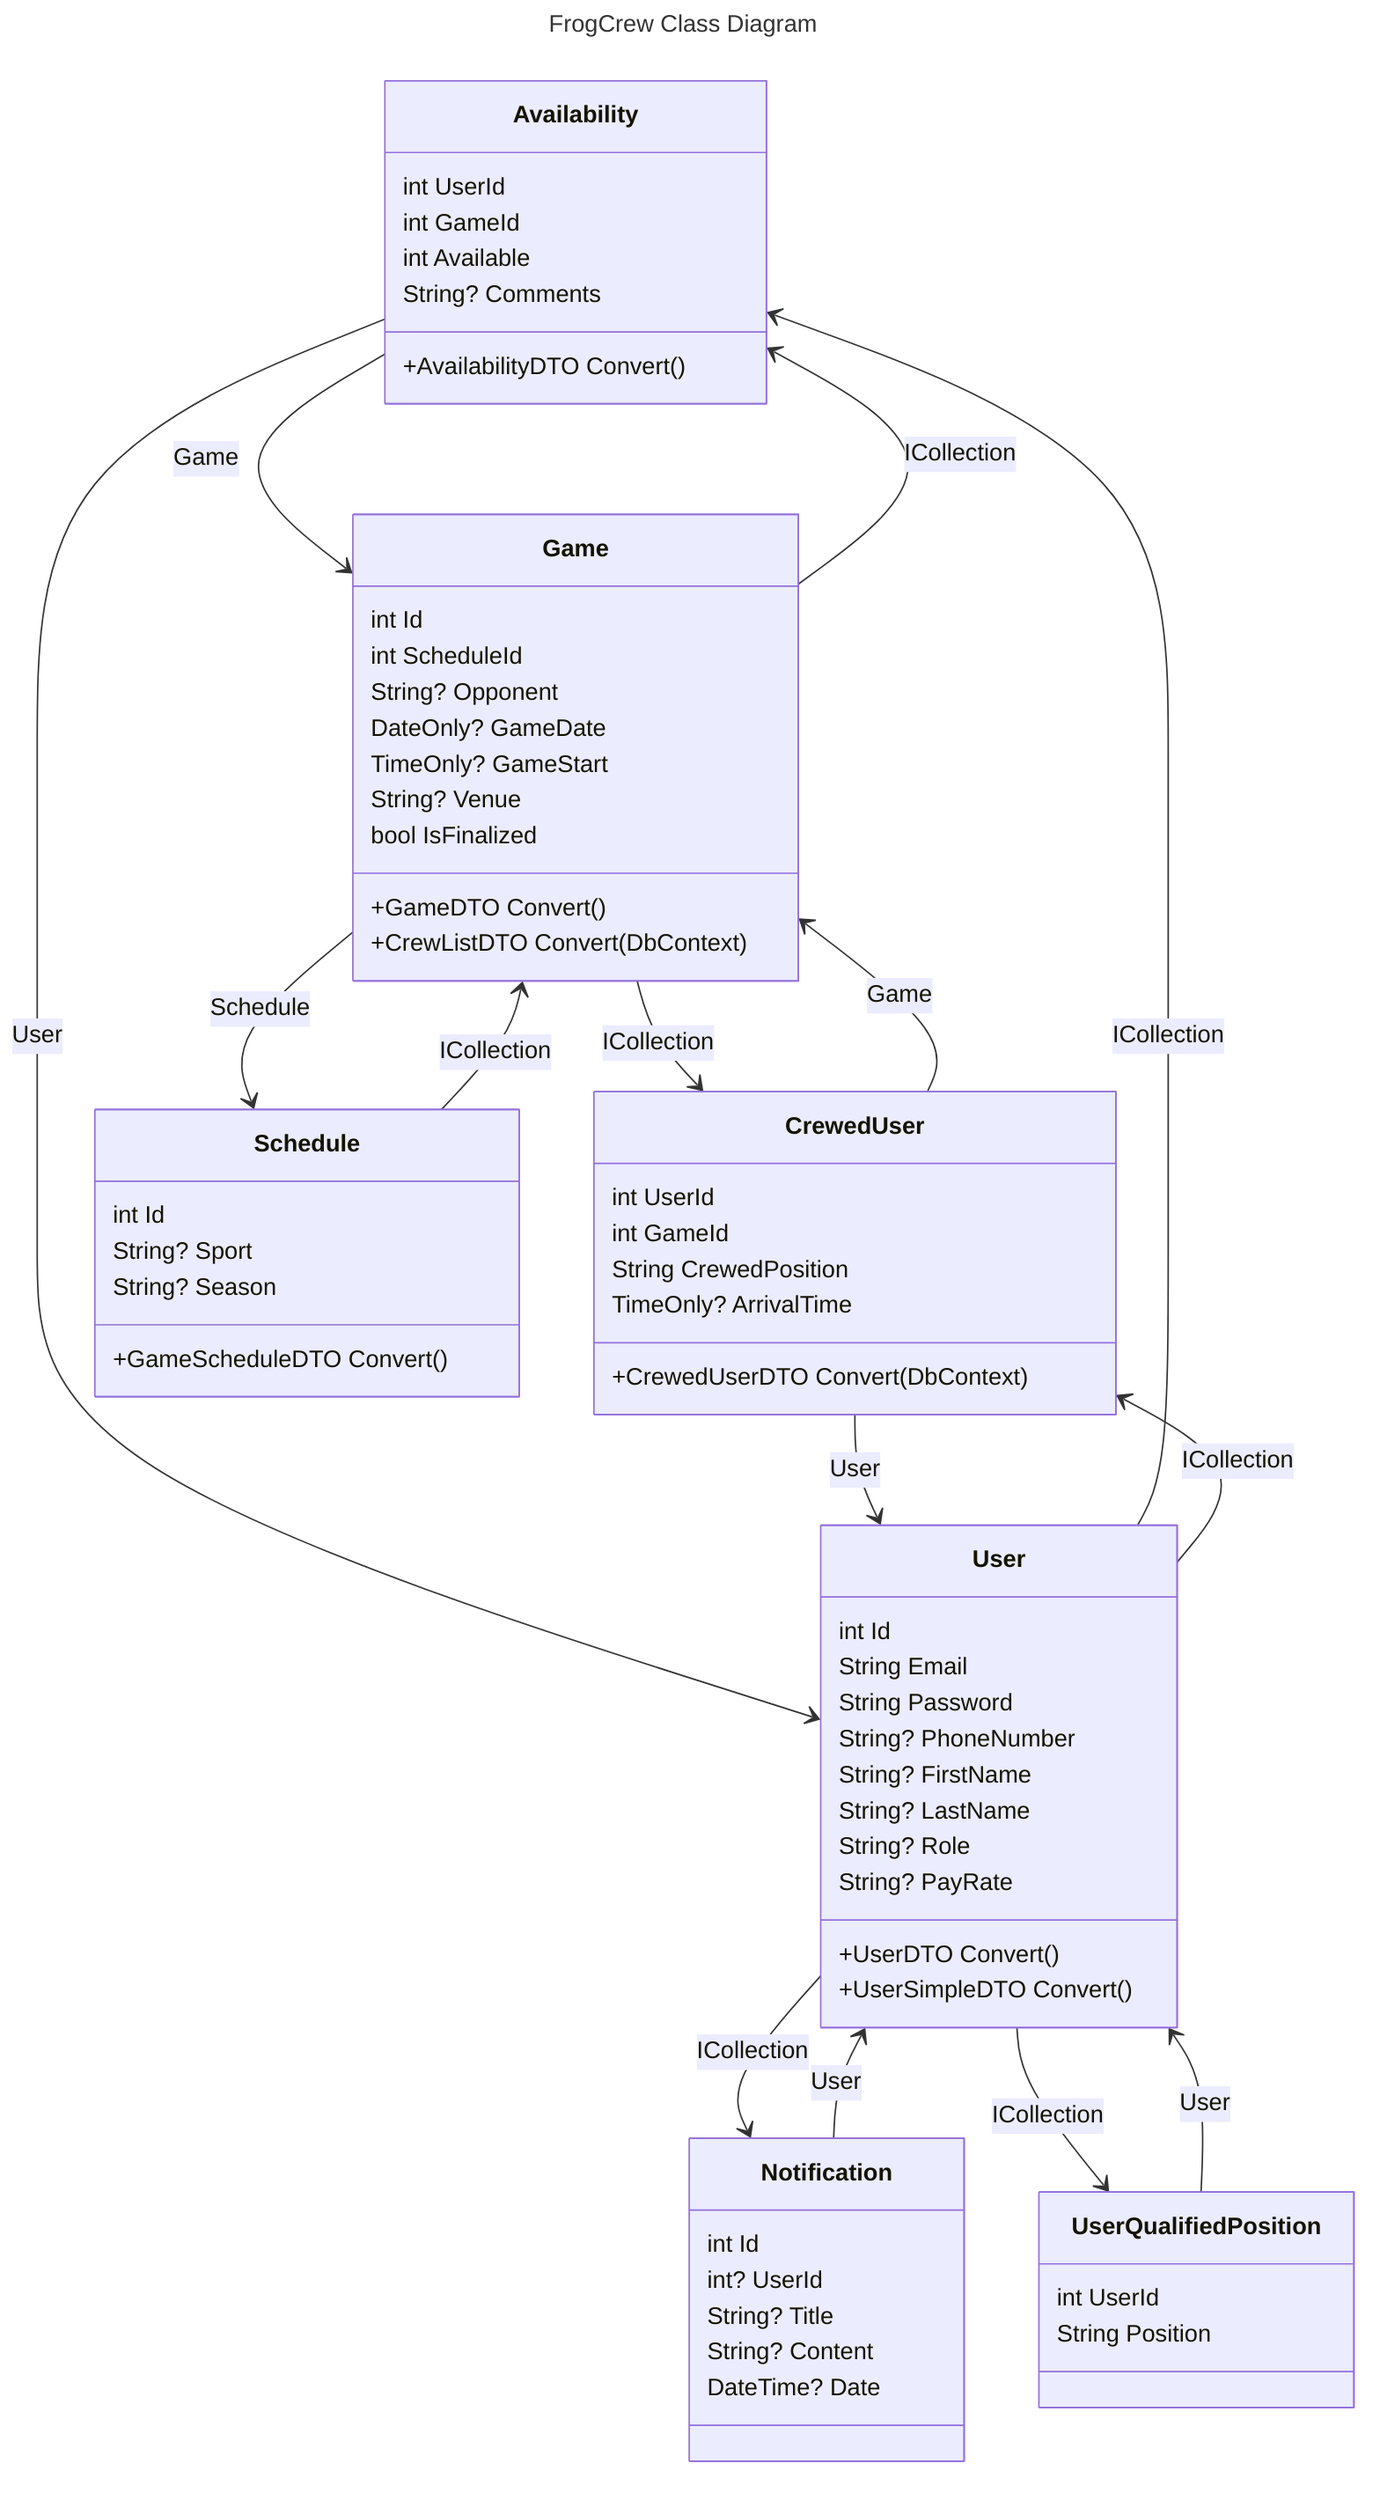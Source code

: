 ---
title: FrogCrew Class Diagram
---
classDiagram
    class Availability {
        int UserId
        int GameId
        int Available
        String? Comments
        +AvailabilityDTO Convert()
    }
    Availability --> Game: Game
    Availability --> User: User

    class CrewedUser {
        int UserId
        int GameId
        String CrewedPosition
        TimeOnly? ArrivalTime
        +CrewedUserDTO Convert(DbContext)
    }
    CrewedUser --> Game: Game
    CrewedUser --> User: User

    class Game {
        int Id
        int ScheduleId
        String? Opponent
        DateOnly? GameDate
        TimeOnly? GameStart
        String? Venue
        bool IsFinalized
        +GameDTO Convert()
        +CrewListDTO Convert(DbContext)
    }
    Game --> Schedule: Schedule
    Game --> Availability: ICollection
    Game --> CrewedUser: ICollection

    class Notification {
        int Id
        int? UserId
        String? Title
        String? Content
        DateTime? Date
    }
    Notification --> User: User

    class Schedule {
        int Id
        String? Sport
        String? Season
        +GameScheduleDTO Convert()
    }
    Schedule --> Game: ICollection

    class User {
        int Id
        String Email
        String Password
        String? PhoneNumber
        String? FirstName
        String? LastName
        String? Role
        String? PayRate
        +UserDTO Convert()
        +UserSimpleDTO Convert()
    }
    User --> Availability: ICollection
    User --> CrewedUser: ICollection
    User --> Notification: ICollection
    User --> UserQualifiedPosition: ICollection

    class UserQualifiedPosition {
        int UserId
        String Position
    }
    UserQualifiedPosition --> User: User